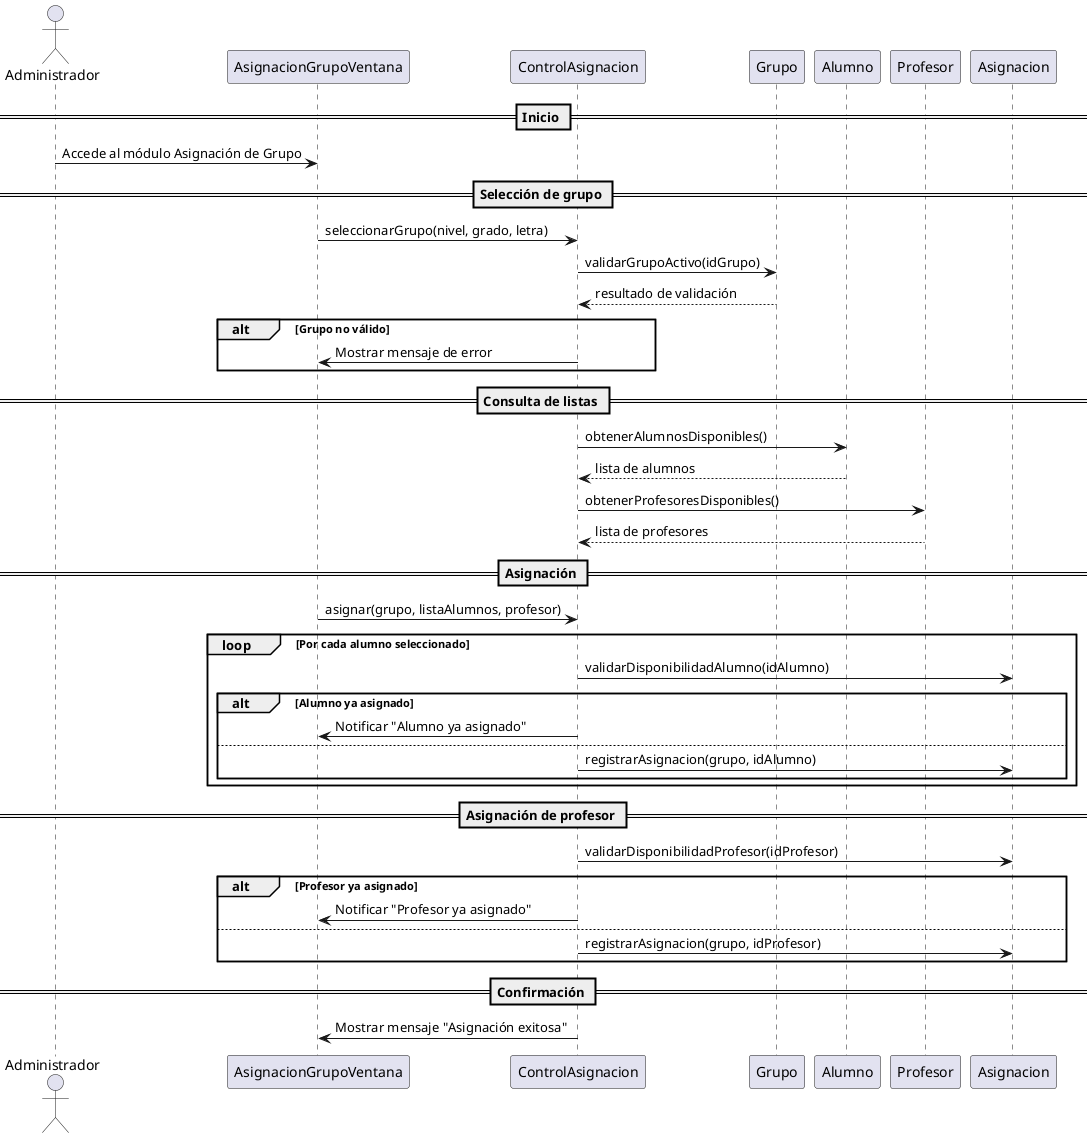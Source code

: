 @startuml Asignar Grupo

actor Administrador
participant "AsignacionGrupoVentana" as IG
participant "ControlAsignacion" as CA
participant "Grupo" as GR
participant "Alumno" as AL
participant "Profesor" as PR
participant "Asignacion" as AS

== Inicio ==
Administrador -> IG : Accede al módulo Asignación de Grupo

== Selección de grupo ==
IG -> CA : seleccionarGrupo(nivel, grado, letra)
CA -> GR : validarGrupoActivo(idGrupo)
GR --> CA : resultado de validación

alt Grupo no válido
    CA -> IG : Mostrar mensaje de error
end

== Consulta de listas ==
CA -> AL : obtenerAlumnosDisponibles()
AL --> CA : lista de alumnos

CA -> PR : obtenerProfesoresDisponibles()
PR --> CA : lista de profesores

== Asignación ==
IG -> CA : asignar(grupo, listaAlumnos, profesor)

loop Por cada alumno seleccionado
    CA -> AS : validarDisponibilidadAlumno(idAlumno)
    
    alt Alumno ya asignado
        CA -> IG : Notificar "Alumno ya asignado"
    else
        CA -> AS : registrarAsignacion(grupo, idAlumno)
    end
end

== Asignación de profesor ==
CA -> AS : validarDisponibilidadProfesor(idProfesor)

alt Profesor ya asignado
    CA -> IG : Notificar "Profesor ya asignado"
else
    CA -> AS : registrarAsignacion(grupo, idProfesor)
end

== Confirmación ==
CA -> IG : Mostrar mensaje "Asignación exitosa"

@enduml